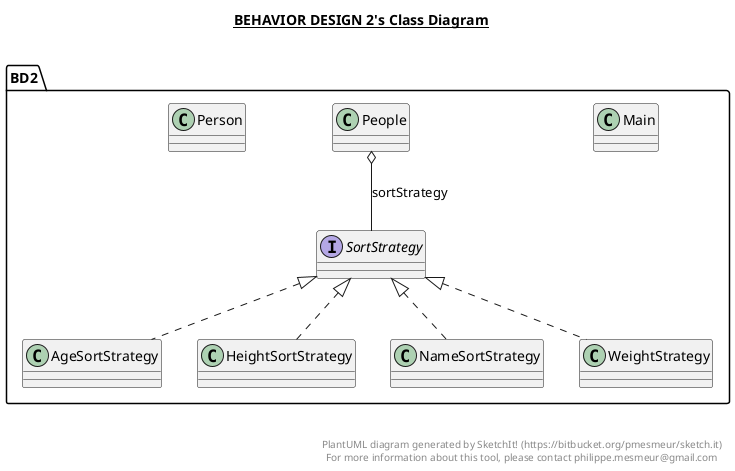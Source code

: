 @startuml

title __BEHAVIOR DESIGN 2's Class Diagram__\n

  namespace BD2 {
    class BD2.AgeSortStrategy {
    }
  }
  

  namespace BD2 {
    class BD2.HeightSortStrategy {
    }
  }
  

  namespace BD2 {
    class BD2.Main {
    }
  }
  

  namespace BD2 {
    class BD2.NameSortStrategy {
    }
  }
  

  namespace BD2 {
    class BD2.People {
    }
  }
  

  namespace BD2 {
    class BD2.Person {
    }
  }
  

  namespace BD2 {
    interface BD2.SortStrategy {
    }
  }
  

  namespace BD2 {
    class BD2.WeightStrategy {
    }
  }
  

  BD2.AgeSortStrategy .up.|> BD2.SortStrategy
  BD2.HeightSortStrategy .up.|> BD2.SortStrategy
  BD2.NameSortStrategy .up.|> BD2.SortStrategy
  BD2.People o-- BD2.SortStrategy : sortStrategy
  BD2.WeightStrategy .up.|> BD2.SortStrategy


right footer


PlantUML diagram generated by SketchIt! (https://bitbucket.org/pmesmeur/sketch.it)
For more information about this tool, please contact philippe.mesmeur@gmail.com
endfooter

@enduml
